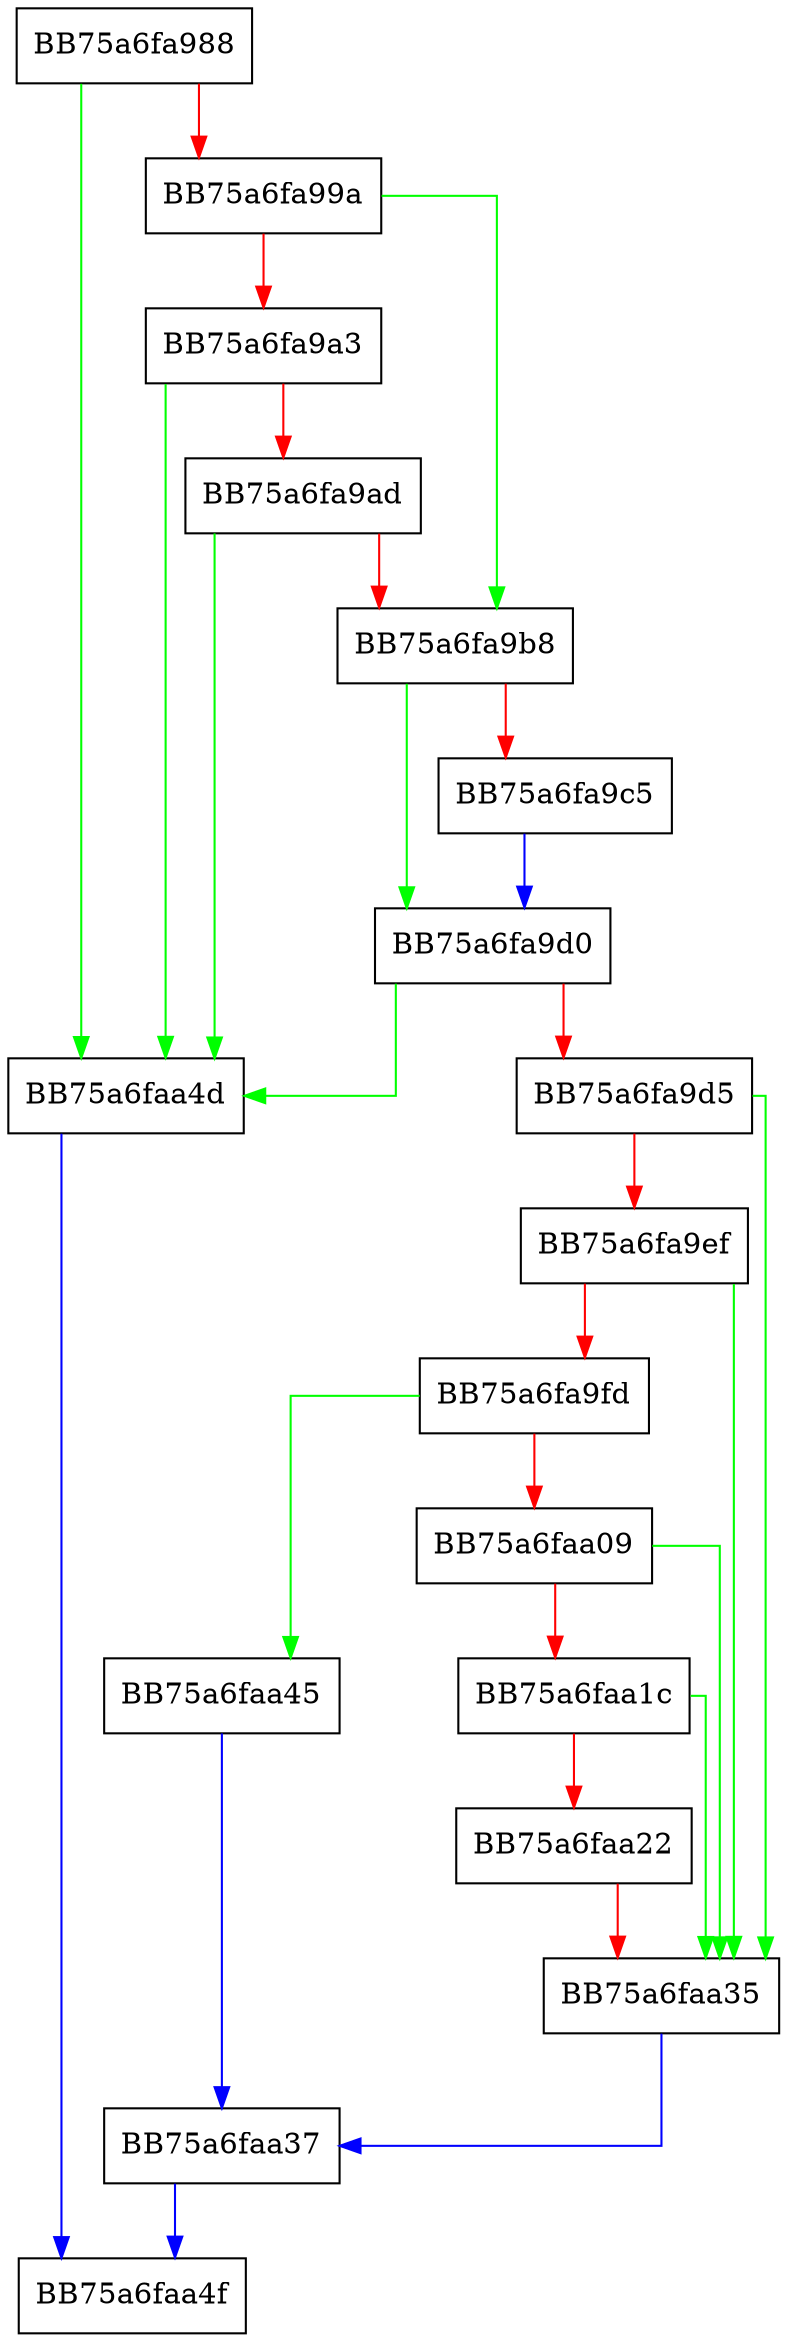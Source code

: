 digraph ShouldTraceUberScanOpenError {
  node [shape="box"];
  graph [splines=ortho];
  BB75a6fa988 -> BB75a6faa4d [color="green"];
  BB75a6fa988 -> BB75a6fa99a [color="red"];
  BB75a6fa99a -> BB75a6fa9b8 [color="green"];
  BB75a6fa99a -> BB75a6fa9a3 [color="red"];
  BB75a6fa9a3 -> BB75a6faa4d [color="green"];
  BB75a6fa9a3 -> BB75a6fa9ad [color="red"];
  BB75a6fa9ad -> BB75a6faa4d [color="green"];
  BB75a6fa9ad -> BB75a6fa9b8 [color="red"];
  BB75a6fa9b8 -> BB75a6fa9d0 [color="green"];
  BB75a6fa9b8 -> BB75a6fa9c5 [color="red"];
  BB75a6fa9c5 -> BB75a6fa9d0 [color="blue"];
  BB75a6fa9d0 -> BB75a6faa4d [color="green"];
  BB75a6fa9d0 -> BB75a6fa9d5 [color="red"];
  BB75a6fa9d5 -> BB75a6faa35 [color="green"];
  BB75a6fa9d5 -> BB75a6fa9ef [color="red"];
  BB75a6fa9ef -> BB75a6faa35 [color="green"];
  BB75a6fa9ef -> BB75a6fa9fd [color="red"];
  BB75a6fa9fd -> BB75a6faa45 [color="green"];
  BB75a6fa9fd -> BB75a6faa09 [color="red"];
  BB75a6faa09 -> BB75a6faa35 [color="green"];
  BB75a6faa09 -> BB75a6faa1c [color="red"];
  BB75a6faa1c -> BB75a6faa35 [color="green"];
  BB75a6faa1c -> BB75a6faa22 [color="red"];
  BB75a6faa22 -> BB75a6faa35 [color="red"];
  BB75a6faa35 -> BB75a6faa37 [color="blue"];
  BB75a6faa37 -> BB75a6faa4f [color="blue"];
  BB75a6faa45 -> BB75a6faa37 [color="blue"];
  BB75a6faa4d -> BB75a6faa4f [color="blue"];
}